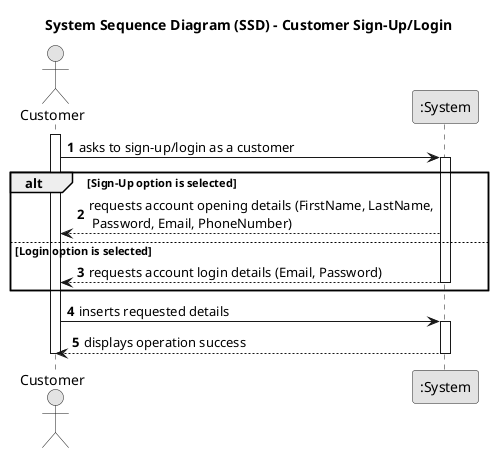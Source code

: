 @startuml
skinparam monochrome true
skinparam packageStyle rectangle
skinparam shadowing false

title System Sequence Diagram (SSD) - Customer Sign-Up/Login

autonumber

actor "Customer" as CUSTOMER
participant ":System" as System

activate CUSTOMER

    CUSTOMER -> System : asks to sign-up/login as a customer
    activate System

    alt Sign-Up option is selected
       System --> CUSTOMER : requests account opening details (FirstName, LastName,\n Password, Email, PhoneNumber)

    else Login option is selected
        System --> CUSTOMER : requests account login details (Email, Password)

    deactivate System
    end

    CUSTOMER -> System : inserts requested details
    activate System

        System --> CUSTOMER : displays operation success
    deactivate System

deactivate CUSTOMER

@enduml